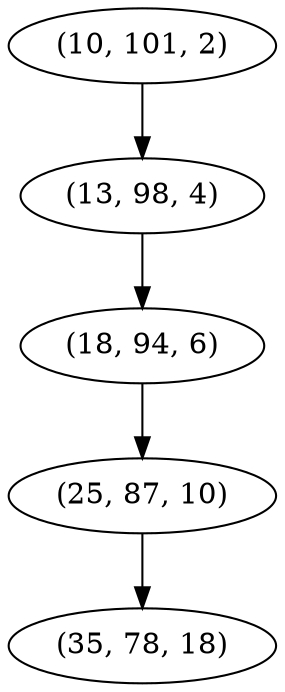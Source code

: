 digraph tree {
    "(10, 101, 2)";
    "(13, 98, 4)";
    "(18, 94, 6)";
    "(25, 87, 10)";
    "(35, 78, 18)";
    "(10, 101, 2)" -> "(13, 98, 4)";
    "(13, 98, 4)" -> "(18, 94, 6)";
    "(18, 94, 6)" -> "(25, 87, 10)";
    "(25, 87, 10)" -> "(35, 78, 18)";
}
